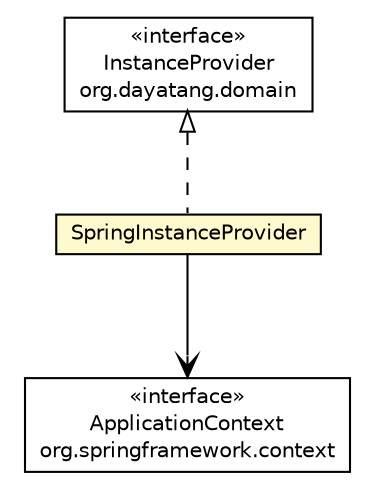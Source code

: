 #!/usr/local/bin/dot
#
# Class diagram 
# Generated by UMLGraph version R5_6_6-8-g8d7759 (http://www.umlgraph.org/)
#

digraph G {
	edge [fontname="Helvetica",fontsize=10,labelfontname="Helvetica",labelfontsize=10];
	node [fontname="Helvetica",fontsize=10,shape=plaintext];
	nodesep=0.25;
	ranksep=0.5;
	// org.dayatang.domain.InstanceProvider
	c87619 [label=<<table title="org.dayatang.domain.InstanceProvider" border="0" cellborder="1" cellspacing="0" cellpadding="2" port="p" href="../../../domain/InstanceProvider.html">
		<tr><td><table border="0" cellspacing="0" cellpadding="1">
<tr><td align="center" balign="center"> &#171;interface&#187; </td></tr>
<tr><td align="center" balign="center"> InstanceProvider </td></tr>
<tr><td align="center" balign="center"> org.dayatang.domain </td></tr>
		</table></td></tr>
		</table>>, URL="../../../domain/InstanceProvider.html", fontname="Helvetica", fontcolor="black", fontsize=10.0];
	// org.dayatang.ioc.spring.factory.SpringInstanceProvider
	c87688 [label=<<table title="org.dayatang.ioc.spring.factory.SpringInstanceProvider" border="0" cellborder="1" cellspacing="0" cellpadding="2" port="p" bgcolor="lemonChiffon" href="./SpringInstanceProvider.html">
		<tr><td><table border="0" cellspacing="0" cellpadding="1">
<tr><td align="center" balign="center"> SpringInstanceProvider </td></tr>
		</table></td></tr>
		</table>>, URL="./SpringInstanceProvider.html", fontname="Helvetica", fontcolor="black", fontsize=10.0];
	//org.dayatang.ioc.spring.factory.SpringInstanceProvider implements org.dayatang.domain.InstanceProvider
	c87619:p -> c87688:p [dir=back,arrowtail=empty,style=dashed];
	// org.dayatang.ioc.spring.factory.SpringInstanceProvider NAVASSOC org.springframework.context.ApplicationContext
	c87688:p -> c87867:p [taillabel="", label=" "headlabel="", fontname="Helvetica", fontcolor="black", fontsize=10.0, color="black", arrowhead=open];
	// org.springframework.context.ApplicationContext
	c87867 [label=<<table title="org.springframework.context.ApplicationContext" border="0" cellborder="1" cellspacing="0" cellpadding="2" port="p" href="http://java.sun.com/j2se/1.4.2/docs/api/org/springframework/context/ApplicationContext.html">
		<tr><td><table border="0" cellspacing="0" cellpadding="1">
<tr><td align="center" balign="center"> &#171;interface&#187; </td></tr>
<tr><td align="center" balign="center"> ApplicationContext </td></tr>
<tr><td align="center" balign="center"> org.springframework.context </td></tr>
		</table></td></tr>
		</table>>, URL="http://java.sun.com/j2se/1.4.2/docs/api/org/springframework/context/ApplicationContext.html", fontname="Helvetica", fontcolor="black", fontsize=10.0];
}

